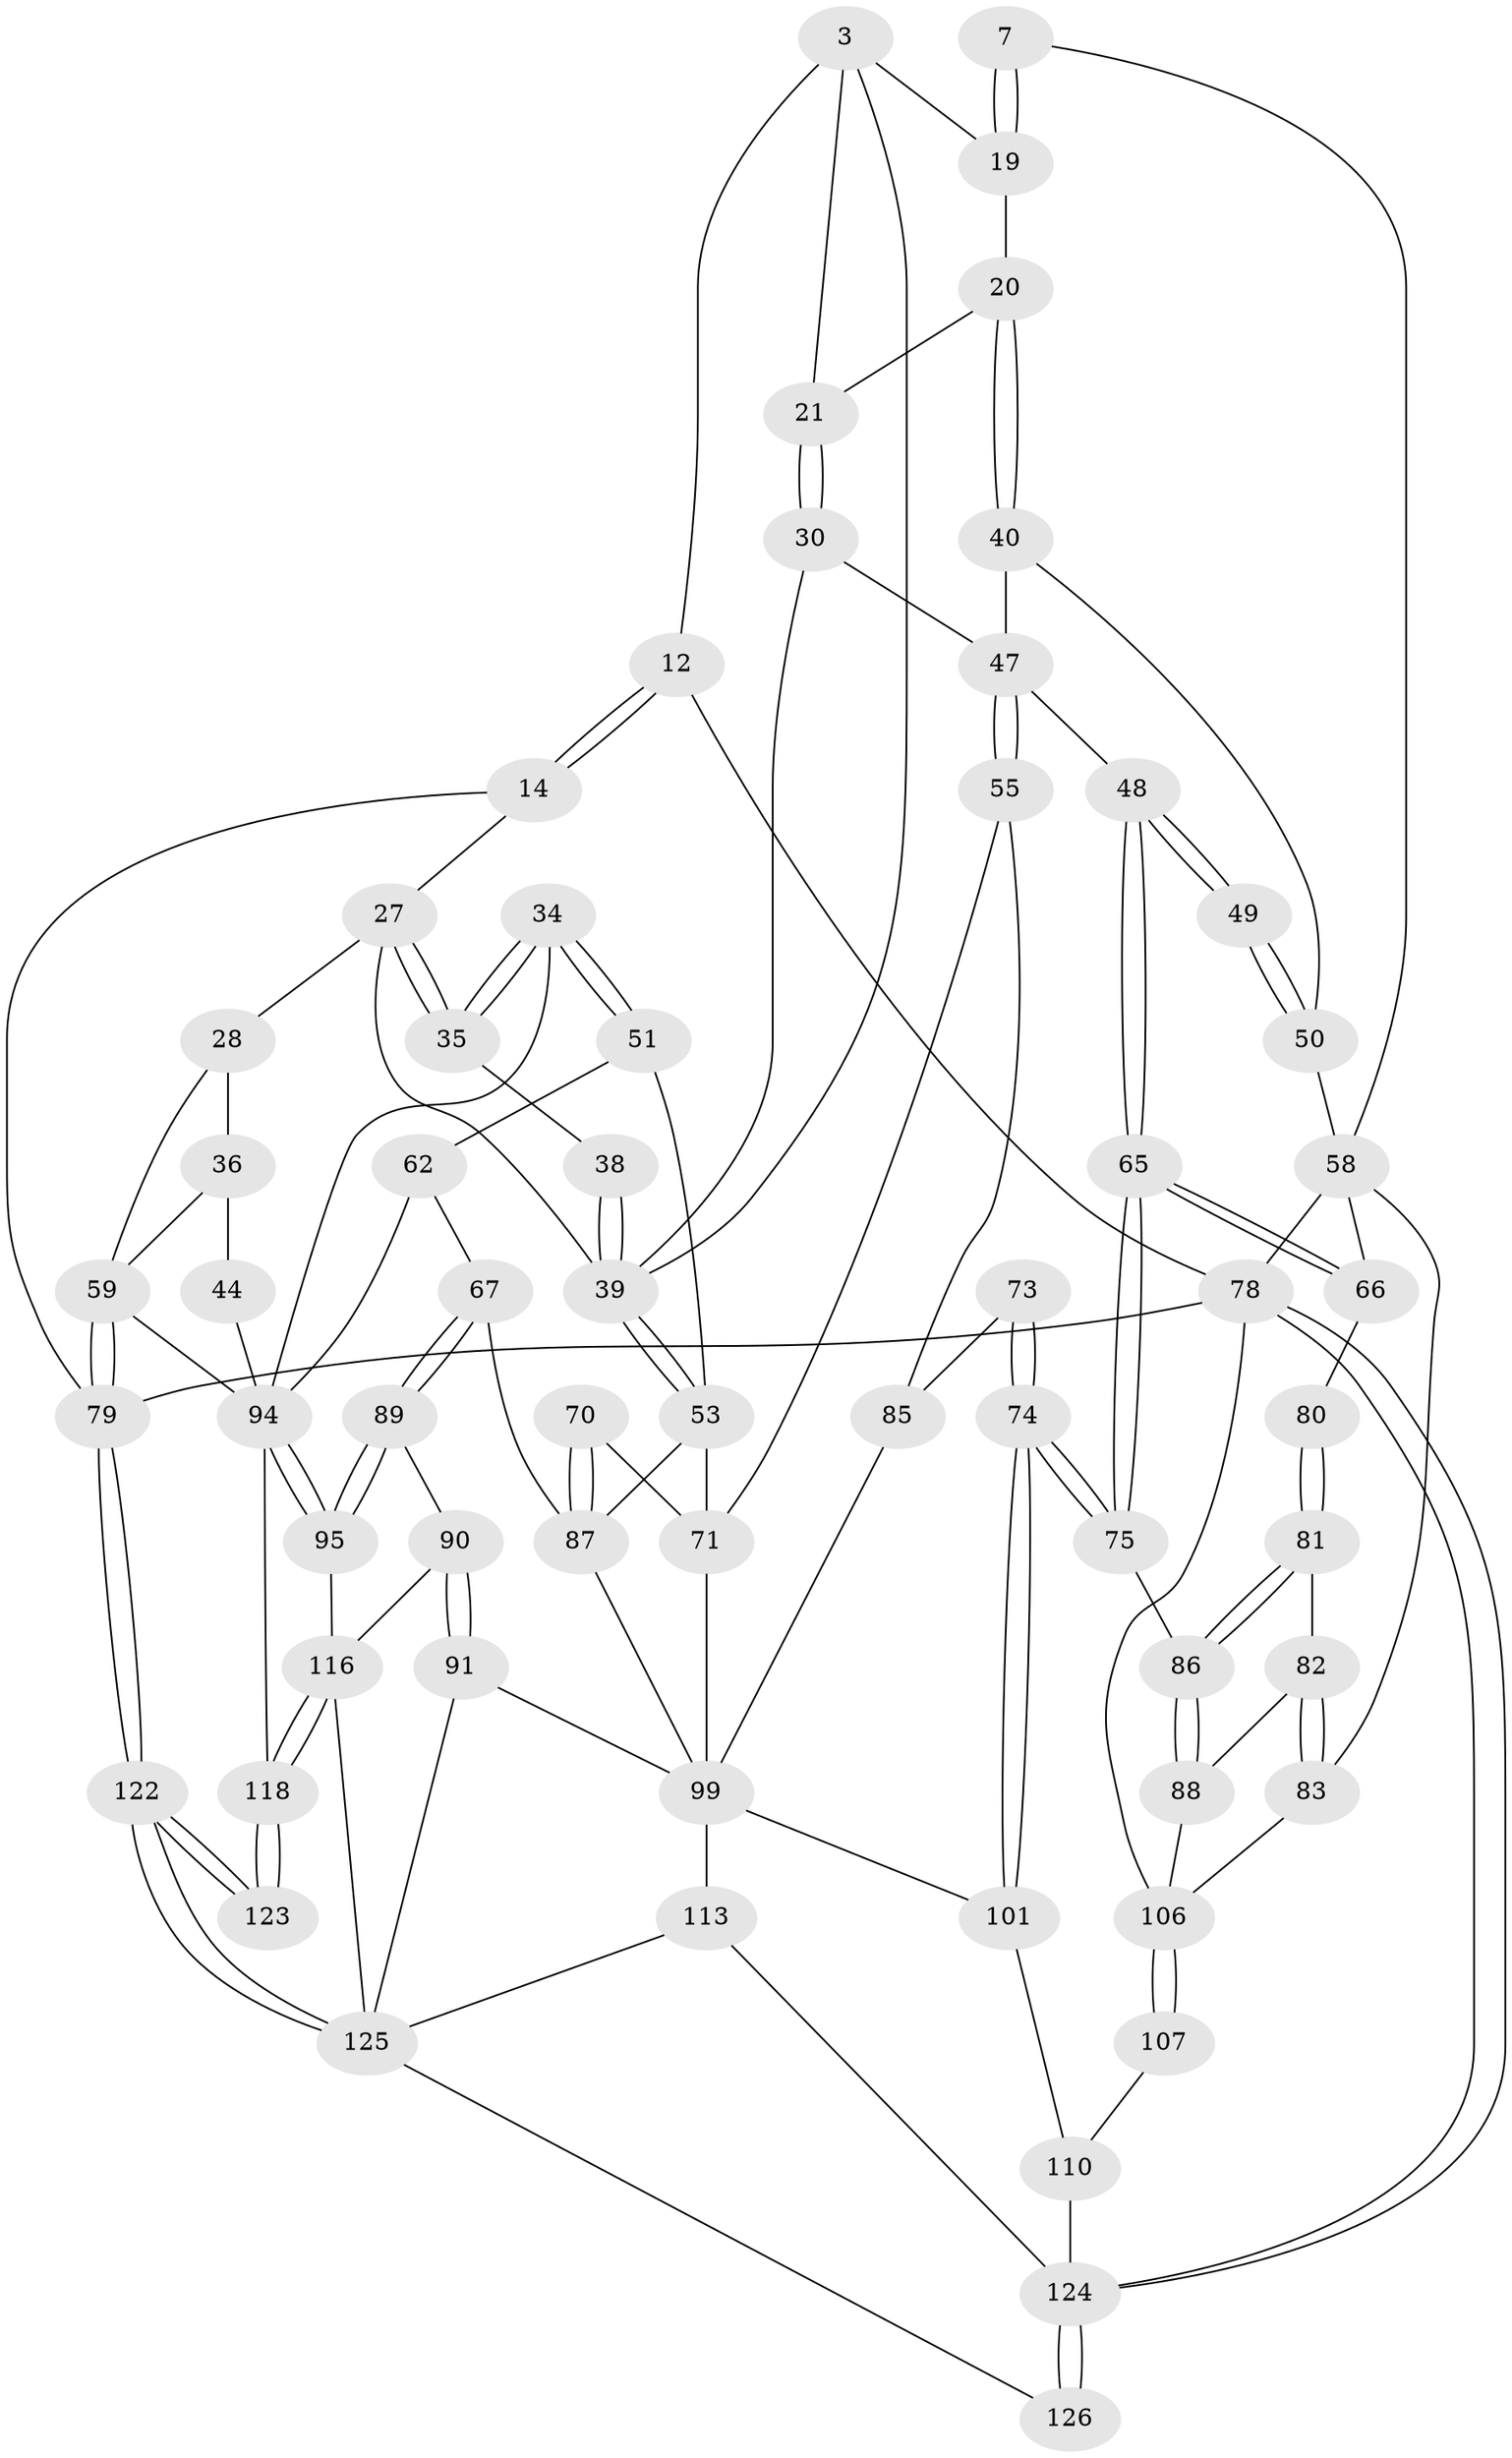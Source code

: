 // original degree distribution, {3: 0.031746031746031744, 5: 0.5396825396825397, 4: 0.20634920634920634, 6: 0.2222222222222222}
// Generated by graph-tools (version 1.1) at 2025/01/03/09/25 05:01:38]
// undirected, 63 vertices, 138 edges
graph export_dot {
graph [start="1"]
  node [color=gray90,style=filled];
  3 [pos="+0.30645080580815504+0.14104026399129915",super="+2"];
  7 [pos="+0+0.18633817484943838"];
  12 [pos="+0.5224616724807624+0",super="+4"];
  14 [pos="+0.558891946752678+0"];
  19 [pos="+0.11591635656743553+0.198138088003092",super="+6"];
  20 [pos="+0.16660393409095092+0.22641087333128582"];
  21 [pos="+0.21687756084043844+0.20875165595680692"];
  27 [pos="+0.6825692787080767+0.2840505778123014",super="+16"];
  28 [pos="+0.8506830386284786+0.22456943172173477",super="+26"];
  30 [pos="+0.36217095885033135+0.4138676696696938"];
  34 [pos="+0.7097579856244752+0.3990005690257133"];
  35 [pos="+0.6657491558788826+0.37003100876179107"];
  36 [pos="+1+0.35471934796085597",super="+31"];
  38 [pos="+0.6260059851682402+0.373068319532247"];
  39 [pos="+0.516431748688295+0.4758914703869135",super="+29+18+17"];
  40 [pos="+0.15063164770066245+0.2993690593432192"];
  44 [pos="+0.926814798599851+0.38880281712396497",super="+32"];
  47 [pos="+0.28891279076193666+0.5065312720925736",super="+43"];
  48 [pos="+0.27829605318907513+0.513489004251396"];
  49 [pos="+0.22832408503189675+0.5096716933501246"];
  50 [pos="+0.11635268775741209+0.44186441810380733",super="+41"];
  51 [pos="+0.6426854736232617+0.5439602922805531"];
  53 [pos="+0.5212031346818206+0.5160530254367095",super="+52"];
  55 [pos="+0.4395817223218537+0.6079868785547411"];
  58 [pos="+0+0.5476314052460248",super="+57+42"];
  59 [pos="+1+0.6691746212171339",super="+37+25"];
  62 [pos="+0.7562144270530202+0.6351815269896172",super="+56"];
  65 [pos="+0.2628548077499211+0.6884159512614976"];
  66 [pos="+0.18562245315059456+0.6339170909542966",super="+64+63"];
  67 [pos="+0.7246722897127196+0.6685072516080431"];
  70 [pos="+0.5112237546835661+0.6988867087676521"];
  71 [pos="+0.5106307309272496+0.698613518200246",super="+54"];
  73 [pos="+0.2878752247895741+0.7049727588153608"];
  74 [pos="+0.2710484291800062+0.7065123222301372"];
  75 [pos="+0.26486634311135776+0.6991322006570857"];
  78 [pos="+0+1",super="+9"];
  79 [pos="+1+1",super="+13"];
  80 [pos="+0.08255199669089354+0.6192240095518216"];
  81 [pos="+0.08268226246922708+0.6198712946556794"];
  82 [pos="+0.06574851250749679+0.7075521904413784"];
  83 [pos="+0+0.7429969832048383",super="+76"];
  85 [pos="+0.38035631976315015+0.7373914794803513",super="+72"];
  86 [pos="+0.17086980980357813+0.7074393946810962"];
  87 [pos="+0.5636388267145145+0.7526356048647431",super="+69"];
  88 [pos="+0.11213612430304107+0.7565932585794686"];
  89 [pos="+0.7252593352531465+0.6820362382622568"];
  90 [pos="+0.7233973275382766+0.6948320452672969"];
  91 [pos="+0.6173841487655717+0.8119412868571628"];
  94 [pos="+0.982510112024965+0.7574383961117017",super="+60+61+45+46"];
  95 [pos="+0.8445689914904979+0.7916111481462255"];
  99 [pos="+0.41027116385032114+0.8651427241942401",super="+98+93+84+92"];
  101 [pos="+0.27029351691589043+0.7149504949935586",super="+100"];
  106 [pos="+0.014886630745674001+0.903995669845259",super="+105+77+104"];
  107 [pos="+0.13319393199529614+0.8676130244047329",super="+103"];
  110 [pos="+0.27890822555287725+0.864869092587021",super="+108+102+109"];
  113 [pos="+0.41705070094086527+1",super="+112"];
  116 [pos="+0.7847171007850212+0.9071281308347233",super="+96+97"];
  118 [pos="+0.7870978769869994+0.9106569367569484",super="+117"];
  122 [pos="+0.851264720141146+1"];
  123 [pos="+0.8540630358244029+1"];
  124 [pos="+0+1",super="+121"];
  125 [pos="+0.728206562924225+1",super="+115+114+111"];
  126 [pos="+0.4280784089541567+1"];
  3 -- 12;
  3 -- 19;
  3 -- 21;
  3 -- 39;
  7 -- 19 [weight=2];
  7 -- 19;
  7 -- 58;
  12 -- 14;
  12 -- 14;
  12 -- 78;
  14 -- 79;
  14 -- 27;
  19 -- 20;
  20 -- 21;
  20 -- 40;
  20 -- 40;
  21 -- 30;
  21 -- 30;
  27 -- 35;
  27 -- 35;
  27 -- 28 [weight=2];
  27 -- 39;
  28 -- 59 [weight=2];
  28 -- 36;
  30 -- 39;
  30 -- 47;
  34 -- 35;
  34 -- 35;
  34 -- 51;
  34 -- 51;
  34 -- 94;
  35 -- 38;
  36 -- 44 [weight=2];
  36 -- 59;
  38 -- 39 [weight=2];
  38 -- 39;
  39 -- 53;
  39 -- 53;
  40 -- 50;
  40 -- 47;
  44 -- 94 [weight=2];
  47 -- 48;
  47 -- 55;
  47 -- 55;
  48 -- 49;
  48 -- 49;
  48 -- 65;
  48 -- 65;
  49 -- 50;
  49 -- 50;
  50 -- 58 [weight=2];
  51 -- 53;
  51 -- 62;
  53 -- 71;
  53 -- 87;
  55 -- 85;
  55 -- 71;
  58 -- 78;
  58 -- 66;
  58 -- 83;
  59 -- 79 [weight=3];
  59 -- 79;
  59 -- 94;
  62 -- 67;
  62 -- 94 [weight=2];
  65 -- 66;
  65 -- 66;
  65 -- 75;
  65 -- 75;
  66 -- 80 [weight=2];
  67 -- 89;
  67 -- 89;
  67 -- 87;
  70 -- 71;
  70 -- 87 [weight=2];
  70 -- 87;
  71 -- 99;
  73 -- 74;
  73 -- 74;
  73 -- 85 [weight=2];
  74 -- 75;
  74 -- 75;
  74 -- 101;
  74 -- 101;
  75 -- 86;
  78 -- 124;
  78 -- 124;
  78 -- 79 [weight=2];
  78 -- 106;
  79 -- 122;
  79 -- 122;
  80 -- 81;
  80 -- 81;
  81 -- 82;
  81 -- 86;
  81 -- 86;
  82 -- 83;
  82 -- 83;
  82 -- 88;
  83 -- 106 [weight=2];
  85 -- 99;
  86 -- 88;
  86 -- 88;
  87 -- 99;
  88 -- 106;
  89 -- 90;
  89 -- 95;
  89 -- 95;
  90 -- 91;
  90 -- 91;
  90 -- 116;
  91 -- 99;
  91 -- 125;
  94 -- 95;
  94 -- 95;
  94 -- 118;
  95 -- 116;
  99 -- 113 [weight=2];
  99 -- 101;
  101 -- 110 [weight=2];
  106 -- 107 [weight=2];
  106 -- 107;
  107 -- 110 [weight=2];
  110 -- 124 [weight=2];
  113 -- 125;
  113 -- 124;
  116 -- 118;
  116 -- 118;
  116 -- 125 [weight=2];
  118 -- 123 [weight=2];
  118 -- 123;
  122 -- 123;
  122 -- 123;
  122 -- 125;
  122 -- 125;
  124 -- 126 [weight=2];
  124 -- 126;
  125 -- 126;
}
